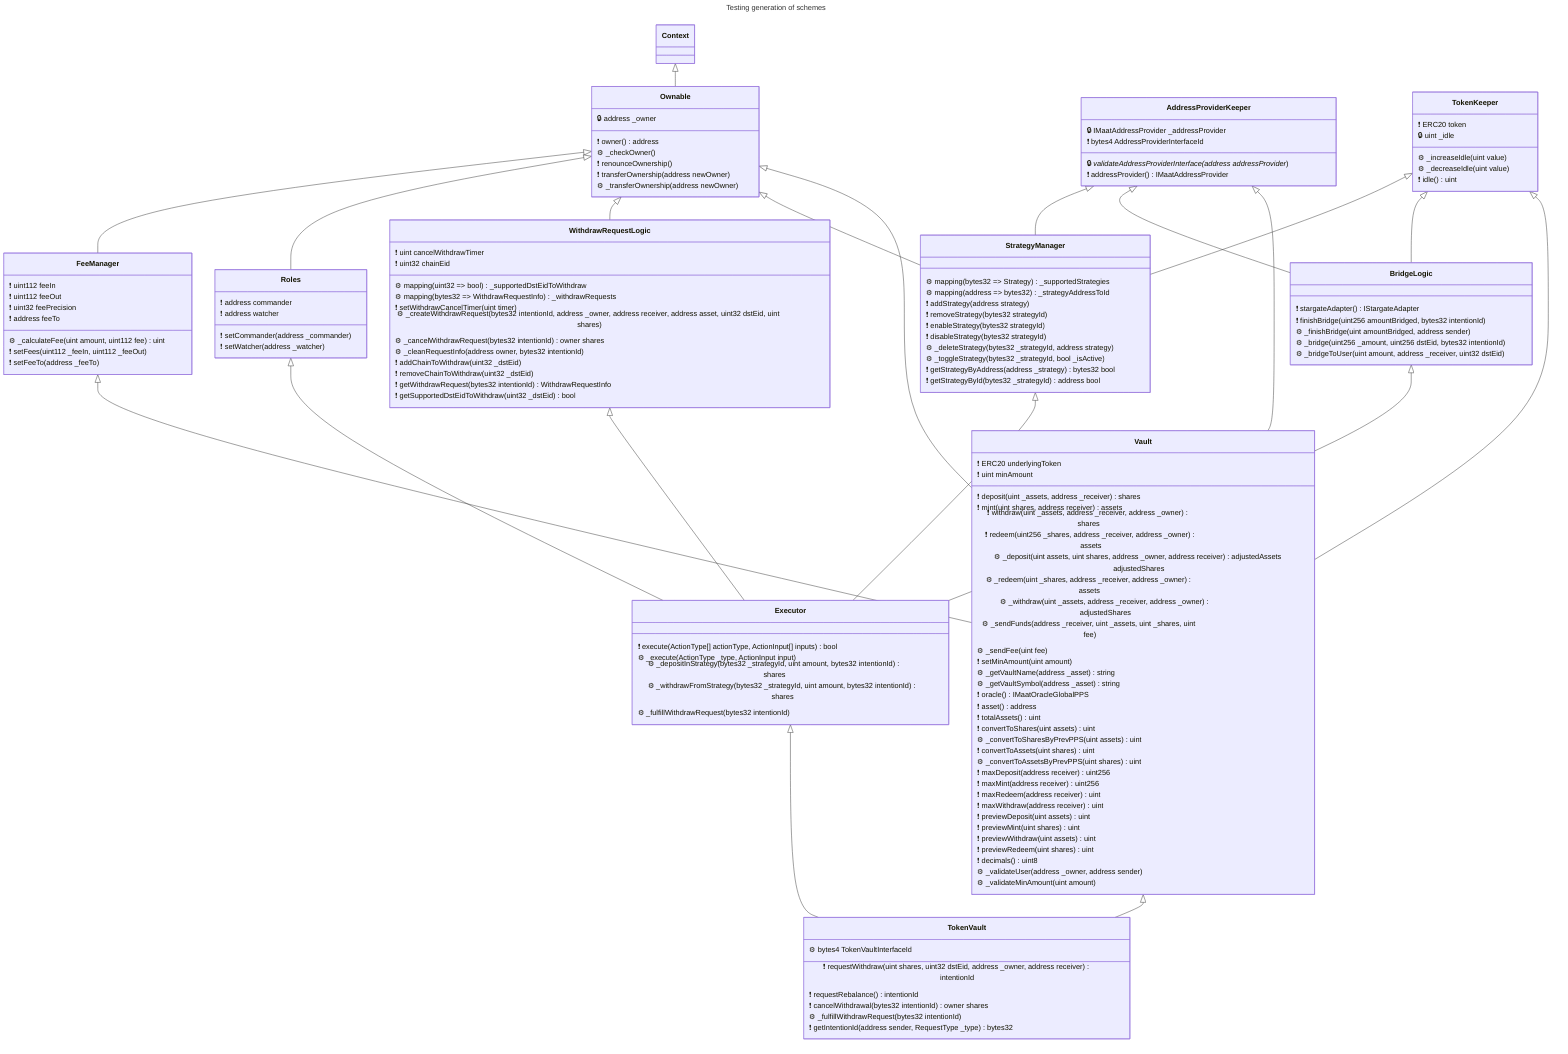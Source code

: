 ---
title: Testing generation of schemes
---
classDiagram

	class Ownable {
		🔒 address _owner
		❗ owner() address 
		⚙️ _checkOwner() 
		❗ renounceOwnership() 
		❗ transferOwnership(address newOwner) 
		⚙️ _transferOwnership(address newOwner) 
	}

	class FeeManager {
		❗ uint112 feeIn
		❗ uint112 feeOut
		❗ uint32 feePrecision
		❗ address feeTo
		⚙️ _calculateFee(uint amount, uint112 fee) uint 
		❗ setFees(uint112 _feeIn, uint112 _feeOut) 
		❗ setFeeTo(address _feeTo) 
	}

	class AddressProviderKeeper {
		🔒 IMaatAddressProvider _addressProvider
		❗ bytes4 AddressProviderInterfaceId
		🔒 _validateAddressProviderInterface(address addressProvider_) 
		❗ addressProvider() IMaatAddressProvider 
	}

	class Roles {
		❗ address commander
		❗ address watcher
		❗ setCommander(address _commander) 
		❗ setWatcher(address _watcher) 
	}

	class WithdrawRequestLogic {
		❗ uint cancelWithdrawTimer
		❗ uint32 chainEid
		⚙️ mapping(uint32 => bool) _supportedDstEidToWithdraw
		⚙️ mapping(bytes32 => WithdrawRequestInfo) _withdrawRequests
		❗ setWithdrawCancelTimer(uint timer) 
		⚙️ _createWithdrawRequest(bytes32 intentionId, address _owner, address receiver, address asset, uint32 dstEid, uint shares) 
		⚙️ _cancelWithdrawRequest(bytes32 intentionId) owner shares 
		⚙️ _cleanRequestInfo(address owner, bytes32 intentionId) 
		❗ addChainToWithdraw(uint32 _dstEid) 
		❗ removeChainToWithdraw(uint32 _dstEid) 
		❗ getWithdrawRequest(bytes32 intentionId) WithdrawRequestInfo 
		❗ getSupportedDstEidToWithdraw(uint32 _dstEid) bool 
	}

	class TokenKeeper {
		❗ ERC20 token
		🔒 uint _idle
		⚙️ _increaseIdle(uint value) 
		⚙️ _decreaseIdle(uint value) 
		❗ idle() uint 
	}

	class StrategyManager {
		⚙️ mapping(bytes32 => Strategy) _supportedStrategies
		⚙️ mapping(address => bytes32) _strategyAddressToId
		❗ addStrategy(address strategy) 
		❗ removeStrategy(bytes32 strategyId) 
		❗ enableStrategy(bytes32 strategyId) 
		❗ disableStrategy(bytes32 strategyId) 
		⚙️ _deleteStrategy(bytes32 _strategyId, address strategy) 
		⚙️ _toggleStrategy(bytes32 _strategyId, bool _isActive) 
		❗ getStrategyByAddress(address _strategy) bytes32 bool 
		❗ getStrategyById(bytes32 _strategyId) address bool 
	}

	class BridgeLogic {
		❗ stargateAdapter() IStargateAdapter 
		❗ finishBridge(uint256 amountBridged, bytes32 intentionId) 
		⚙️ _finishBridge(uint amountBridged, address sender) 
		⚙️ _bridge(uint256 _amount, uint256 dstEid, bytes32 intentionId) 
		⚙️ _bridgeToUser(uint amount, address _receiver, uint32 dstEid) 
	}

	class Executor {
		❗ execute(ActionType[] actionType, ActionInput[] inputs) bool 
		⚙️ _execute(ActionType _type, ActionInput input) 
		⚙️ _depositInStrategy(bytes32 _strategyId, uint amount, bytes32 intentionId) shares 
		⚙️ _withdrawFromStrategy(bytes32 _strategyId, uint amount, bytes32 intentionId) shares 
		⚙️ _fulfillWithdrawRequest(bytes32 intentionId) 
	}

	class Vault {
		❗ ERC20 underlyingToken
		❗ uint minAmount
		❗ deposit(uint _assets, address _receiver) shares 
		❗ mint(uint shares, address receiver) assets 
		❗ withdraw(uint _assets, address _receiver, address _owner) shares 
		❗ redeem(uint256 _shares, address _receiver, address _owner) assets 
		⚙️ _deposit(uint assets, uint shares, address _owner, address receiver) adjustedAssets adjustedShares 
		⚙️ _redeem(uint _shares, address _receiver, address _owner) assets 
		⚙️ _withdraw(uint _assets, address _receiver, address _owner) adjustedShares 
		⚙️ _sendFunds(address _receiver, uint _assets, uint _shares, uint fee) 
		⚙️ _sendFee(uint fee) 
		❗ setMinAmount(uint amount) 
		⚙️ _getVaultName(address _asset) string 
		⚙️ _getVaultSymbol(address _asset) string 
		❗ oracle() IMaatOracleGlobalPPS 
		❗ asset() address 
		❗ totalAssets() uint 
		❗ convertToShares(uint assets) uint 
		⚙️ _convertToSharesByPrevPPS(uint assets) uint 
		❗ convertToAssets(uint shares) uint 
		⚙️ _convertToAssetsByPrevPPS(uint shares) uint 
		❗ maxDeposit(address receiver) uint256 
		❗ maxMint(address receiver) uint256 
		❗ maxRedeem(address receiver) uint 
		❗ maxWithdraw(address receiver) uint 
		❗ previewDeposit(uint assets) uint 
		❗ previewMint(uint shares) uint 
		❗ previewWithdraw(uint assets) uint 
		❗ previewRedeem(uint shares) uint 
		❗ decimals() uint8 
		⚙️ _validateUser(address _owner, address sender) 
		⚙️ _validateMinAmount(uint amount) 
	}

	class TokenVault {
		⚙️ bytes4 TokenVaultInterfaceId
		❗ requestWithdraw(uint shares, uint32 dstEid, address _owner, address receiver) intentionId 
		❗ requestRebalance() intentionId 
		❗ cancelWithdrawal(bytes32 intentionId) owner shares 
		⚙️ _fulfillWithdrawRequest(bytes32 intentionId) 
		❗ getIntentionId(address sender, RequestType _type) bytes32 
	}



	Context <|-- Ownable

	Ownable <|-- FeeManager

	Ownable <|-- Roles

	Ownable <|-- WithdrawRequestLogic

	Ownable <|-- StrategyManager

	AddressProviderKeeper <|-- StrategyManager

	TokenKeeper <|-- StrategyManager

	AddressProviderKeeper <|-- BridgeLogic

	TokenKeeper <|-- BridgeLogic

	Roles <|-- Executor

	BridgeLogic <|-- Executor

	StrategyManager <|-- Executor

	WithdrawRequestLogic <|-- Executor

	Ownable <|-- Vault

	AddressProviderKeeper <|-- Vault

	FeeManager <|-- Vault

	TokenKeeper <|-- Vault

	Vault <|-- TokenVault

	Executor <|-- TokenVault